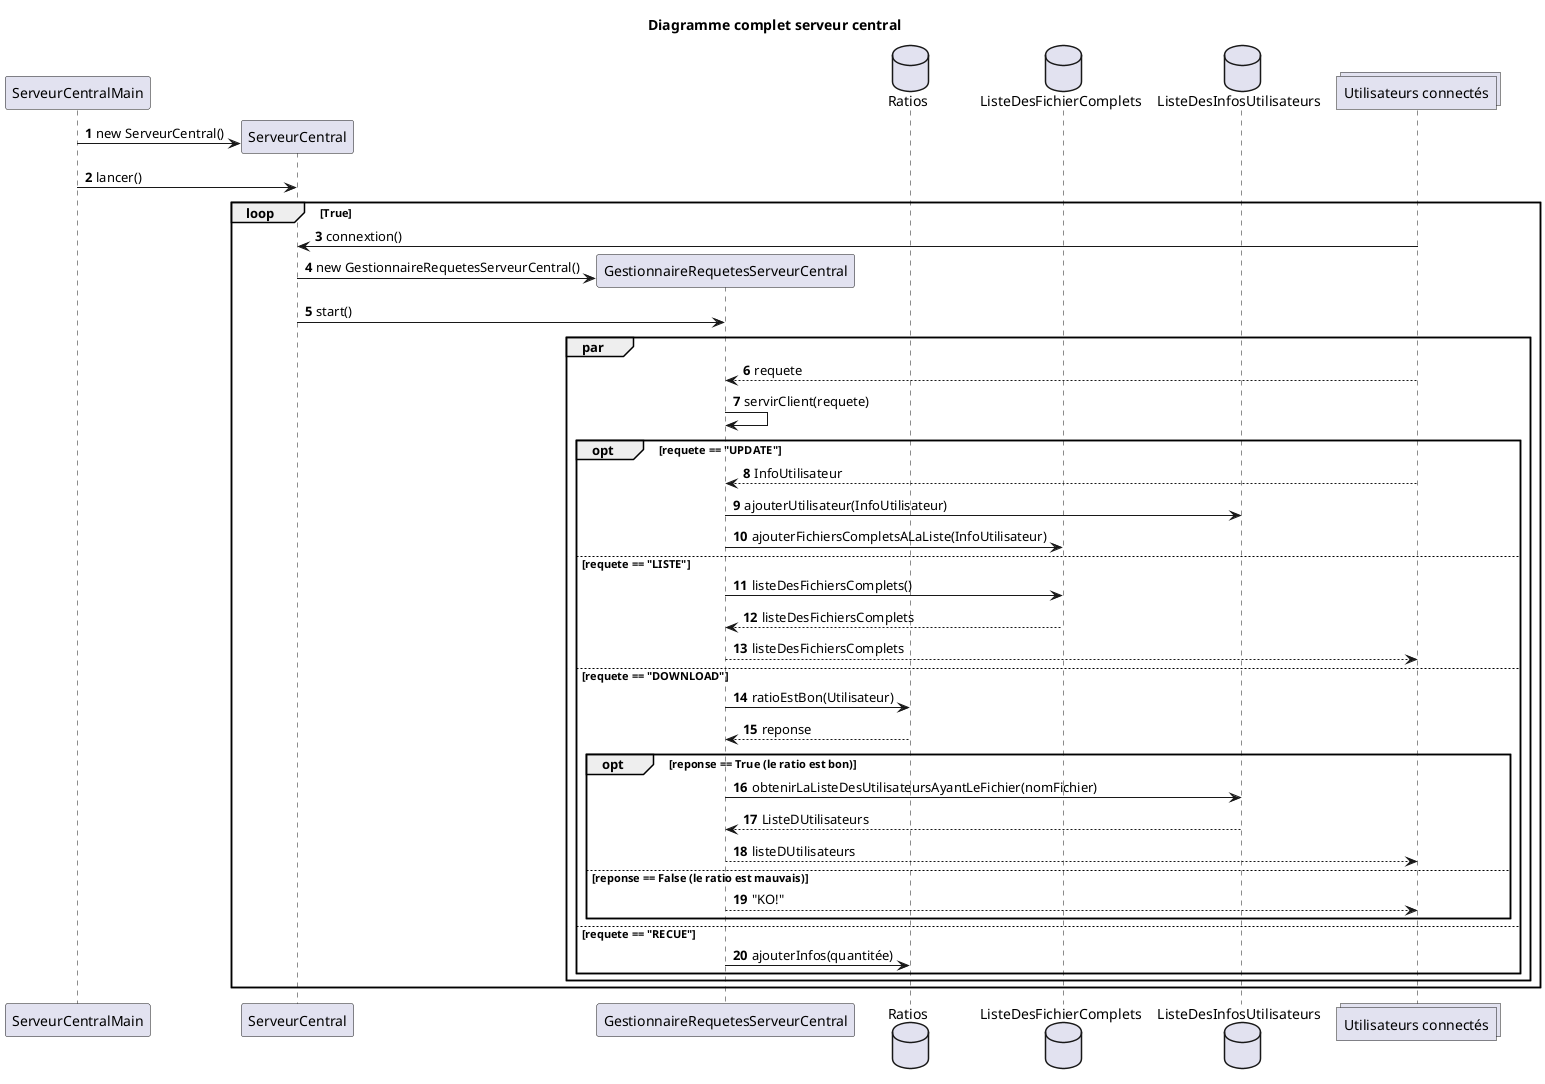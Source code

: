 @startuml

'acteurs
participant "ServeurCentralMain" as scm order 1
collections "Utilisateurs connectés" as u2 order 10
database "ListeDesInfosUtilisateurs" as liu order 9
database "ListeDesFichierComplets" as ldfc order 8
database "Ratios" as r order 7

'parametres
title Diagramme complet serveur central
autonumber 

'actions
create "ServeurCentral" as sc order 2
scm -> sc : new ServeurCentral()
scm -> sc : lancer()
loop True 
    u2 -> sc : connextion()
    create "GestionnaireRequetesServeurCentral" as grsc order 3
    sc -> grsc : new GestionnaireRequetesServeurCentral()
    sc -> grsc : start()
    par
        u2 --> grsc : requete
        grsc -> grsc : servirClient(requete)
        opt requete == "UPDATE"
            u2 --> grsc : InfoUtilisateur
            grsc -> liu : ajouterUtilisateur(InfoUtilisateur)
            grsc -> ldfc : ajouterFichiersCompletsALaListe(InfoUtilisateur)
        else requete == "LISTE"
            grsc -> ldfc : listeDesFichiersComplets()
            ldfc --> grsc : listeDesFichiersComplets
            grsc --> u2 : listeDesFichiersComplets
        else requete == "DOWNLOAD"
            grsc -> r : ratioEstBon(Utilisateur)
            r --> grsc : reponse
            opt reponse == True (le ratio est bon)
                grsc -> liu : obtenirLaListeDesUtilisateursAyantLeFichier(nomFichier)
                liu --> grsc : ListeDUtilisateurs
                grsc --> u2 : listeDUtilisateurs
            else reponse == False (le ratio est mauvais)
                grsc --> u2 : "KO!"
            end
        else requete == "RECUE"
            grsc -> r : ajouterInfos(quantitée)
        end
    end
end



@enduml*
